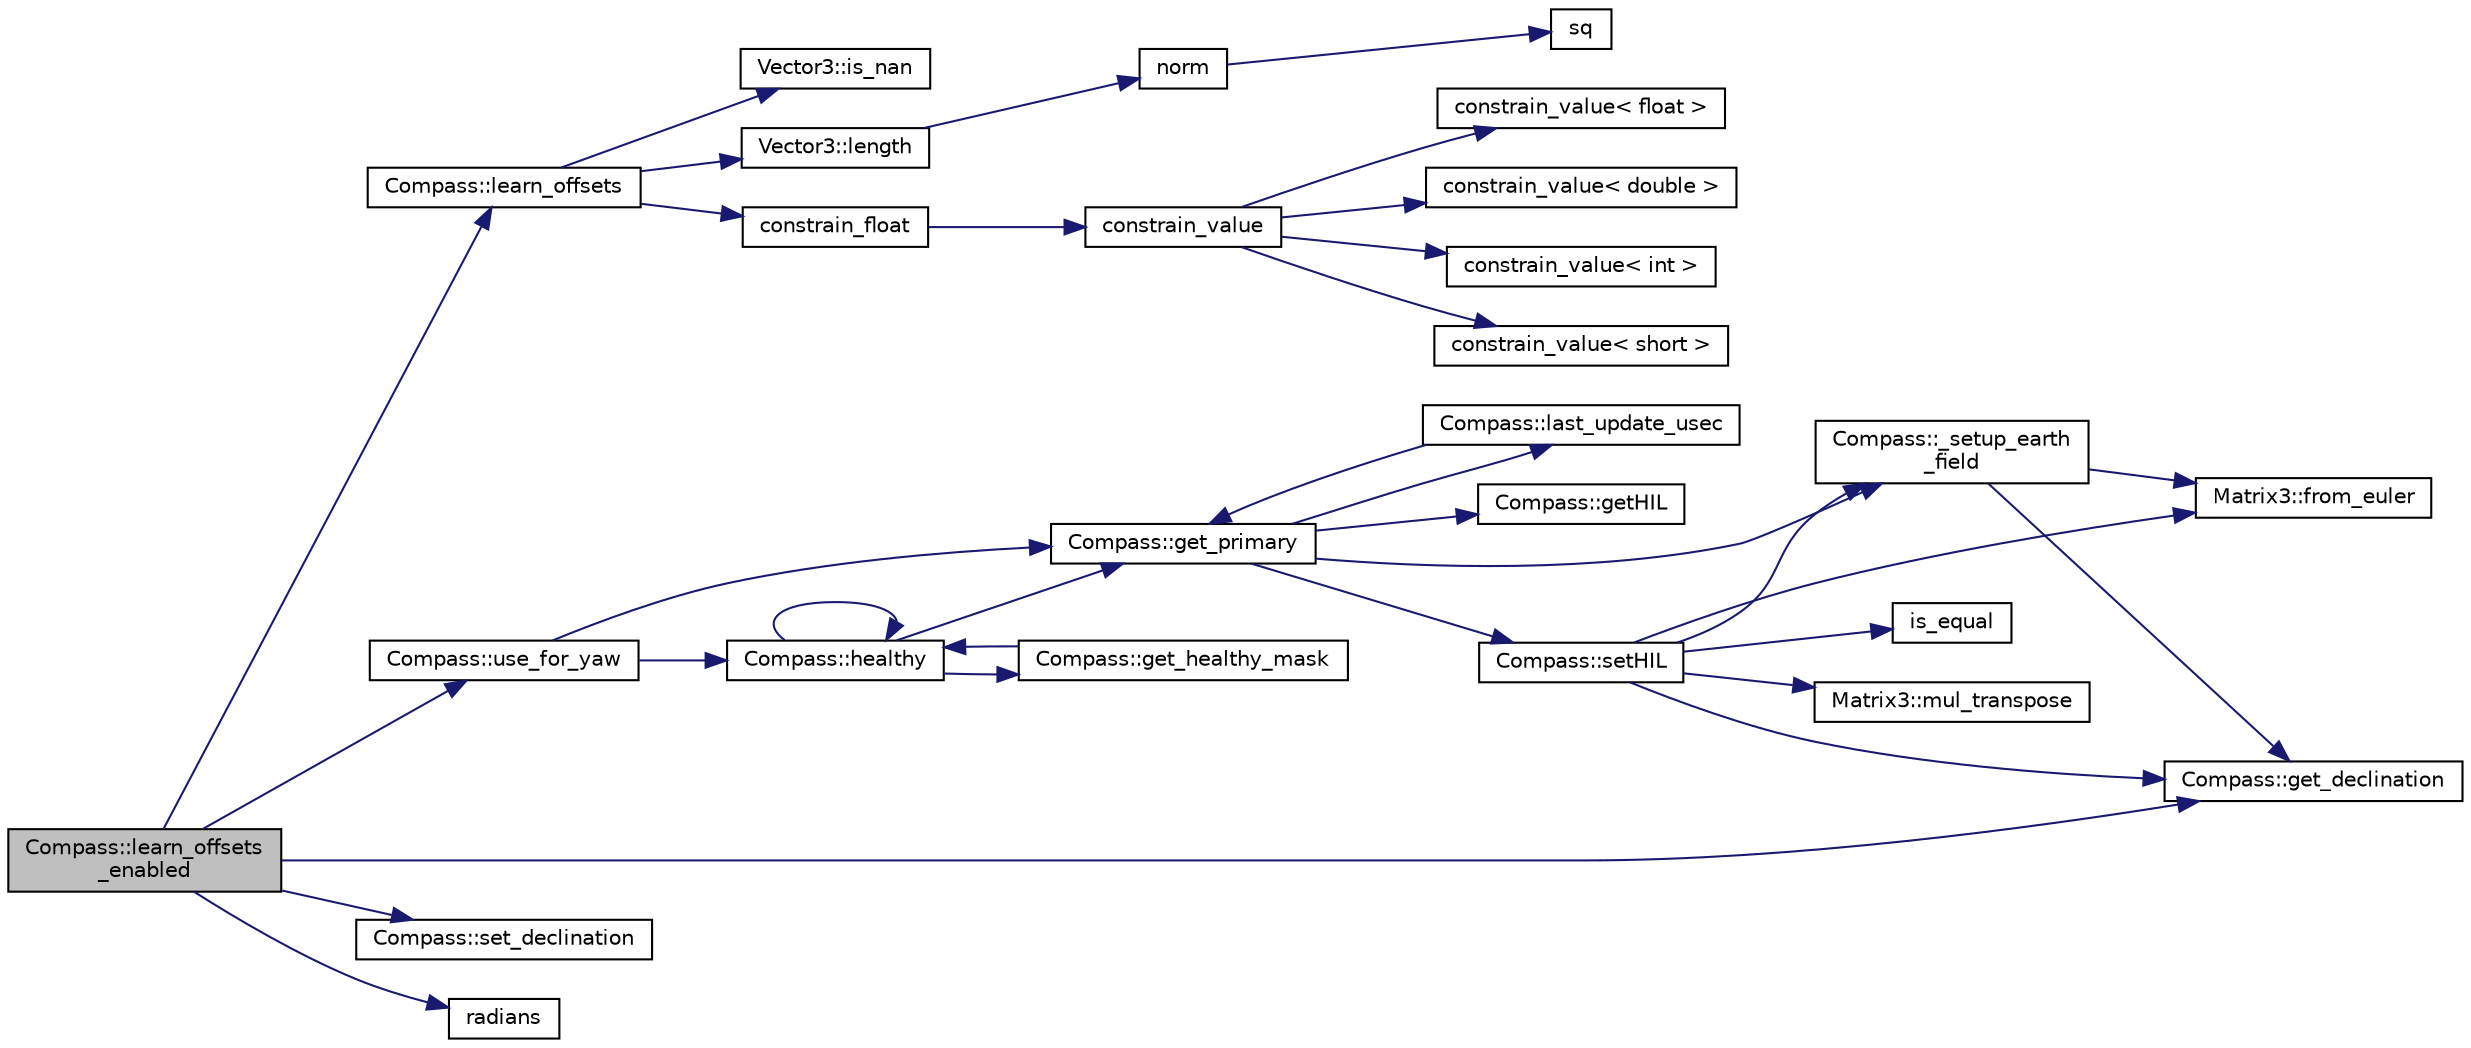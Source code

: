 digraph "Compass::learn_offsets_enabled"
{
 // INTERACTIVE_SVG=YES
  edge [fontname="Helvetica",fontsize="10",labelfontname="Helvetica",labelfontsize="10"];
  node [fontname="Helvetica",fontsize="10",shape=record];
  rankdir="LR";
  Node1 [label="Compass::learn_offsets\l_enabled",height=0.2,width=0.4,color="black", fillcolor="grey75", style="filled", fontcolor="black"];
  Node1 -> Node2 [color="midnightblue",fontsize="10",style="solid",fontname="Helvetica"];
  Node2 [label="Compass::learn_offsets",height=0.2,width=0.4,color="black", fillcolor="white", style="filled",URL="$classCompass.html#aebf060fcb30f98e8d2c158750efa3b10"];
  Node2 -> Node3 [color="midnightblue",fontsize="10",style="solid",fontname="Helvetica"];
  Node3 [label="Vector3::is_nan",height=0.2,width=0.4,color="black", fillcolor="white", style="filled",URL="$classVector3.html#a076ee3d40e645623b54650cca5ae6df7"];
  Node2 -> Node4 [color="midnightblue",fontsize="10",style="solid",fontname="Helvetica"];
  Node4 [label="Vector3::length",height=0.2,width=0.4,color="black", fillcolor="white", style="filled",URL="$classVector3.html#ac1fd5514e368a1e1c2d13f71eda18345"];
  Node4 -> Node5 [color="midnightblue",fontsize="10",style="solid",fontname="Helvetica"];
  Node5 [label="norm",height=0.2,width=0.4,color="black", fillcolor="white", style="filled",URL="$AP__Math_8h.html#adc76d4a5e5c9ae8cb7ab17b55c40d636"];
  Node5 -> Node6 [color="midnightblue",fontsize="10",style="solid",fontname="Helvetica"];
  Node6 [label="sq",height=0.2,width=0.4,color="black", fillcolor="white", style="filled",URL="$AP__Math_8h.html#a0375e3d67fd3911cacee5c3e1408c0f2"];
  Node2 -> Node7 [color="midnightblue",fontsize="10",style="solid",fontname="Helvetica"];
  Node7 [label="constrain_float",height=0.2,width=0.4,color="black", fillcolor="white", style="filled",URL="$AP__Math_8h.html#ad525609d9dba6ffa556a0fbf08a3f9b4"];
  Node7 -> Node8 [color="midnightblue",fontsize="10",style="solid",fontname="Helvetica"];
  Node8 [label="constrain_value",height=0.2,width=0.4,color="black", fillcolor="white", style="filled",URL="$AP__Math_8h.html#a20e8f8671c282c69c1954652b6d61585"];
  Node8 -> Node9 [color="midnightblue",fontsize="10",style="solid",fontname="Helvetica"];
  Node9 [label="constrain_value\< int \>",height=0.2,width=0.4,color="black", fillcolor="white", style="filled",URL="$AP__Math_8cpp.html#a37e8e901754cb9c8e53a8e3030c82c50"];
  Node8 -> Node10 [color="midnightblue",fontsize="10",style="solid",fontname="Helvetica"];
  Node10 [label="constrain_value\< short \>",height=0.2,width=0.4,color="black", fillcolor="white", style="filled",URL="$AP__Math_8cpp.html#afdbe107ec1987d318a6347816fbf2b89"];
  Node8 -> Node11 [color="midnightblue",fontsize="10",style="solid",fontname="Helvetica"];
  Node11 [label="constrain_value\< float \>",height=0.2,width=0.4,color="black", fillcolor="white", style="filled",URL="$AP__Math_8cpp.html#ae6c621670c214da687de21d4e3a92587"];
  Node8 -> Node12 [color="midnightblue",fontsize="10",style="solid",fontname="Helvetica"];
  Node12 [label="constrain_value\< double \>",height=0.2,width=0.4,color="black", fillcolor="white", style="filled",URL="$AP__Math_8cpp.html#afe3990b00e9abc43fa97dfaf8e32f5c4"];
  Node1 -> Node13 [color="midnightblue",fontsize="10",style="solid",fontname="Helvetica"];
  Node13 [label="Compass::use_for_yaw",height=0.2,width=0.4,color="black", fillcolor="white", style="filled",URL="$classCompass.html#ac47b570ae40bfba56a659c5ac766a464",tooltip="return true if the compass should be used for yaw calculations "];
  Node13 -> Node14 [color="midnightblue",fontsize="10",style="solid",fontname="Helvetica"];
  Node14 [label="Compass::get_primary",height=0.2,width=0.4,color="black", fillcolor="white", style="filled",URL="$classCompass.html#a0120c84cc915d5a34aafedc1ce3f5186"];
  Node14 -> Node15 [color="midnightblue",fontsize="10",style="solid",fontname="Helvetica"];
  Node15 [label="Compass::setHIL",height=0.2,width=0.4,color="black", fillcolor="white", style="filled",URL="$classCompass.html#a30a8fa22b1e7ee8eec8143732d40716d"];
  Node15 -> Node16 [color="midnightblue",fontsize="10",style="solid",fontname="Helvetica"];
  Node16 [label="Matrix3::from_euler",height=0.2,width=0.4,color="black", fillcolor="white", style="filled",URL="$classMatrix3.html#a62587bd216436f09f06b9e1330f84bc0"];
  Node15 -> Node17 [color="midnightblue",fontsize="10",style="solid",fontname="Helvetica"];
  Node17 [label="is_equal",height=0.2,width=0.4,color="black", fillcolor="white", style="filled",URL="$AP__Math_8cpp.html#accbd9f8bbc0adacd51efa66fad490c24"];
  Node15 -> Node18 [color="midnightblue",fontsize="10",style="solid",fontname="Helvetica"];
  Node18 [label="Compass::get_declination",height=0.2,width=0.4,color="black", fillcolor="white", style="filled",URL="$classCompass.html#a5051de1d15ee203600422235ab93c88c"];
  Node15 -> Node19 [color="midnightblue",fontsize="10",style="solid",fontname="Helvetica"];
  Node19 [label="Compass::_setup_earth\l_field",height=0.2,width=0.4,color="black", fillcolor="white", style="filled",URL="$classCompass.html#a0bc30e897c2c0c412120e1b1337bd1cb"];
  Node19 -> Node16 [color="midnightblue",fontsize="10",style="solid",fontname="Helvetica"];
  Node19 -> Node18 [color="midnightblue",fontsize="10",style="solid",fontname="Helvetica"];
  Node15 -> Node20 [color="midnightblue",fontsize="10",style="solid",fontname="Helvetica"];
  Node20 [label="Matrix3::mul_transpose",height=0.2,width=0.4,color="black", fillcolor="white", style="filled",URL="$classMatrix3.html#a3705734aec6b67d729011cd792d7398a"];
  Node14 -> Node21 [color="midnightblue",fontsize="10",style="solid",fontname="Helvetica"];
  Node21 [label="Compass::last_update_usec",height=0.2,width=0.4,color="black", fillcolor="white", style="filled",URL="$classCompass.html#a9600516e0dbde9186d3b14b3457af013"];
  Node21 -> Node14 [color="midnightblue",fontsize="10",style="solid",fontname="Helvetica"];
  Node14 -> Node22 [color="midnightblue",fontsize="10",style="solid",fontname="Helvetica"];
  Node22 [label="Compass::getHIL",height=0.2,width=0.4,color="black", fillcolor="white", style="filled",URL="$classCompass.html#a4d696bdfb4d2ab9f0646d413cb6a0ee4"];
  Node14 -> Node19 [color="midnightblue",fontsize="10",style="solid",fontname="Helvetica"];
  Node13 -> Node23 [color="midnightblue",fontsize="10",style="solid",fontname="Helvetica"];
  Node23 [label="Compass::healthy",height=0.2,width=0.4,color="black", fillcolor="white", style="filled",URL="$classCompass.html#a3be4f1bd3056c7c0d97226f58e9f32f0"];
  Node23 -> Node23 [color="midnightblue",fontsize="10",style="solid",fontname="Helvetica"];
  Node23 -> Node14 [color="midnightblue",fontsize="10",style="solid",fontname="Helvetica"];
  Node23 -> Node24 [color="midnightblue",fontsize="10",style="solid",fontname="Helvetica"];
  Node24 [label="Compass::get_healthy_mask",height=0.2,width=0.4,color="black", fillcolor="white", style="filled",URL="$classCompass.html#a5230a4f55710e532da8f9edd0f2fb77b"];
  Node24 -> Node23 [color="midnightblue",fontsize="10",style="solid",fontname="Helvetica"];
  Node1 -> Node25 [color="midnightblue",fontsize="10",style="solid",fontname="Helvetica"];
  Node25 [label="Compass::set_declination",height=0.2,width=0.4,color="black", fillcolor="white", style="filled",URL="$classCompass.html#ac3584d30eca4e60567613c1b09785505"];
  Node1 -> Node26 [color="midnightblue",fontsize="10",style="solid",fontname="Helvetica"];
  Node26 [label="radians",height=0.2,width=0.4,color="black", fillcolor="white", style="filled",URL="$AP__Math_8h.html#a75b14352ec1c95a8276af9a0813cfdc3"];
  Node1 -> Node18 [color="midnightblue",fontsize="10",style="solid",fontname="Helvetica"];
}

